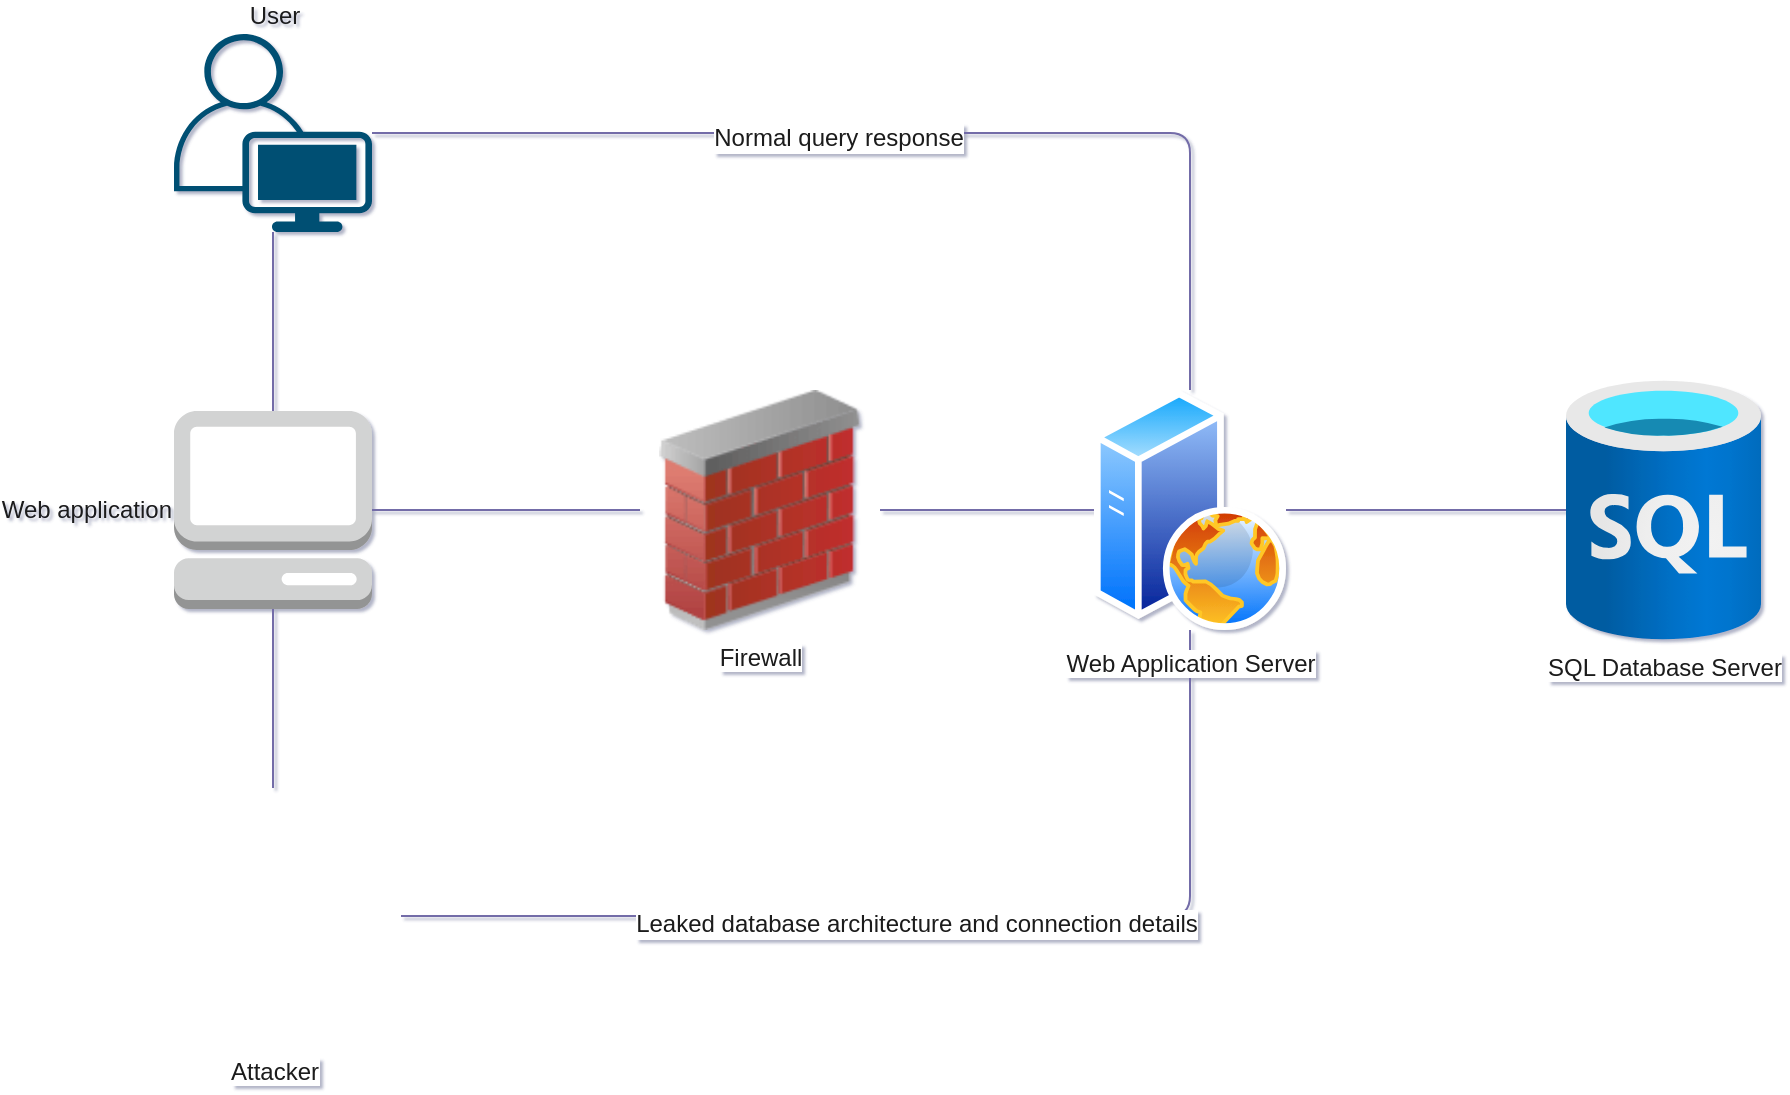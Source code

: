 <mxfile version="14.6.11" type="github">
  <diagram id="7gcUSTIZ7YSJ5vT40chW" name="Page-1">
    <mxGraphModel dx="1422" dy="762" grid="0" gridSize="10" guides="1" tooltips="1" connect="1" arrows="1" fold="1" page="1" pageScale="1" pageWidth="1100" pageHeight="850" math="0" shadow="1">
      <root>
        <mxCell id="0" />
        <mxCell id="1" parent="0" />
        <mxCell id="znl-4AqAwqSY6YVXTJ4J-30" value="" style="edgeStyle=orthogonalEdgeStyle;curved=0;rounded=1;sketch=0;orthogonalLoop=1;jettySize=auto;html=1;fontColor=#1A1A1A;strokeColor=#736CA8;endArrow=none;endFill=0;" edge="1" parent="1" source="znl-4AqAwqSY6YVXTJ4J-1" target="znl-4AqAwqSY6YVXTJ4J-13">
          <mxGeometry relative="1" as="geometry" />
        </mxCell>
        <mxCell id="znl-4AqAwqSY6YVXTJ4J-1" value="SQL Database Server" style="aspect=fixed;html=1;points=[];align=center;image;fontSize=12;image=img/lib/azure2/databases/SQL_Database.svg;fillColor=#5D7F99;strokeColor=#D0CEE2;fontColor=#1A1A1A;rounded=1;verticalAlign=top;" vertex="1" parent="1">
          <mxGeometry x="868" y="337" width="97.5" height="130" as="geometry" />
        </mxCell>
        <mxCell id="znl-4AqAwqSY6YVXTJ4J-33" value="" style="edgeStyle=orthogonalEdgeStyle;curved=0;rounded=1;sketch=0;orthogonalLoop=1;jettySize=auto;html=1;fontColor=#1A1A1A;strokeColor=#736CA8;endArrow=none;endFill=0;" edge="1" parent="1" source="znl-4AqAwqSY6YVXTJ4J-11" target="znl-4AqAwqSY6YVXTJ4J-14">
          <mxGeometry relative="1" as="geometry">
            <mxPoint x="335" y="402" as="targetPoint" />
          </mxGeometry>
        </mxCell>
        <mxCell id="znl-4AqAwqSY6YVXTJ4J-11" value="Firewall" style="image;html=1;image=img/lib/clip_art/networking/Firewall_02_128x128.png;rounded=1;sketch=0;fontColor=#1A1A1A;strokeColor=#D0CEE2;fillColor=#5D7F99;verticalAlign=top;" vertex="1" parent="1">
          <mxGeometry x="405" y="342" width="120" height="120" as="geometry" />
        </mxCell>
        <mxCell id="znl-4AqAwqSY6YVXTJ4J-26" value="" style="edgeStyle=orthogonalEdgeStyle;curved=0;rounded=1;sketch=0;orthogonalLoop=1;jettySize=auto;html=1;fontColor=#1A1A1A;strokeColor=#736CA8;endArrow=none;endFill=0;" edge="1" parent="1" source="znl-4AqAwqSY6YVXTJ4J-13" target="znl-4AqAwqSY6YVXTJ4J-20">
          <mxGeometry relative="1" as="geometry">
            <Array as="points">
              <mxPoint x="680" y="605" />
            </Array>
          </mxGeometry>
        </mxCell>
        <mxCell id="znl-4AqAwqSY6YVXTJ4J-29" value="Leaked database architecture and connection details" style="edgeLabel;html=1;align=center;verticalAlign=middle;resizable=0;points=[];fontColor=#1A1A1A;fontSize=12;" vertex="1" connectable="0" parent="znl-4AqAwqSY6YVXTJ4J-26">
          <mxGeometry x="0.042" y="4" relative="1" as="geometry">
            <mxPoint as="offset" />
          </mxGeometry>
        </mxCell>
        <mxCell id="znl-4AqAwqSY6YVXTJ4J-31" value="" style="edgeStyle=orthogonalEdgeStyle;curved=0;rounded=1;sketch=0;orthogonalLoop=1;jettySize=auto;html=1;fontColor=#1A1A1A;strokeColor=#736CA8;endArrow=none;endFill=0;" edge="1" parent="1" source="znl-4AqAwqSY6YVXTJ4J-13" target="znl-4AqAwqSY6YVXTJ4J-11">
          <mxGeometry relative="1" as="geometry" />
        </mxCell>
        <mxCell id="znl-4AqAwqSY6YVXTJ4J-13" value="Web Application Server" style="aspect=fixed;perimeter=ellipsePerimeter;html=1;align=center;shadow=0;dashed=0;spacingTop=3;image;image=img/lib/active_directory/web_server.svg;rounded=1;sketch=0;fontColor=#1A1A1A;strokeColor=#D0CEE2;fillColor=#5D7F99;verticalAlign=top;" vertex="1" parent="1">
          <mxGeometry x="632" y="342" width="96" height="120" as="geometry" />
        </mxCell>
        <mxCell id="znl-4AqAwqSY6YVXTJ4J-14" value="Web application" style="outlineConnect=0;dashed=0;verticalLabelPosition=middle;verticalAlign=middle;align=right;html=1;shape=mxgraph.aws3.management_console;fillColor=#D2D3D3;gradientColor=none;rounded=1;sketch=0;fontColor=#1A1A1A;strokeColor=#D0CEE2;labelPosition=left;" vertex="1" parent="1">
          <mxGeometry x="172" y="352.5" width="99" height="99" as="geometry" />
        </mxCell>
        <mxCell id="znl-4AqAwqSY6YVXTJ4J-21" value="" style="edgeStyle=orthogonalEdgeStyle;curved=0;rounded=1;sketch=0;orthogonalLoop=1;jettySize=auto;html=1;fontColor=#1A1A1A;strokeColor=#736CA8;endArrow=none;endFill=0;" edge="1" parent="1" source="znl-4AqAwqSY6YVXTJ4J-19" target="znl-4AqAwqSY6YVXTJ4J-14">
          <mxGeometry relative="1" as="geometry" />
        </mxCell>
        <mxCell id="znl-4AqAwqSY6YVXTJ4J-24" value="" style="edgeStyle=orthogonalEdgeStyle;curved=0;rounded=1;sketch=0;orthogonalLoop=1;jettySize=auto;html=1;fontColor=#1A1A1A;strokeColor=#736CA8;endArrow=none;endFill=0;" edge="1" parent="1" source="znl-4AqAwqSY6YVXTJ4J-19" target="znl-4AqAwqSY6YVXTJ4J-13">
          <mxGeometry relative="1" as="geometry" />
        </mxCell>
        <mxCell id="znl-4AqAwqSY6YVXTJ4J-34" value="Normal query response" style="edgeLabel;html=1;align=center;verticalAlign=middle;resizable=0;points=[];fontSize=12;fontColor=#1A1A1A;" vertex="1" connectable="0" parent="znl-4AqAwqSY6YVXTJ4J-24">
          <mxGeometry x="-0.133" y="-1" relative="1" as="geometry">
            <mxPoint y="1" as="offset" />
          </mxGeometry>
        </mxCell>
        <mxCell id="znl-4AqAwqSY6YVXTJ4J-19" value="User" style="points=[[0.35,0,0],[0.98,0.51,0],[1,0.71,0],[0.67,1,0],[0,0.795,0],[0,0.65,0]];verticalLabelPosition=top;html=1;verticalAlign=bottom;aspect=fixed;align=center;pointerEvents=1;shape=mxgraph.cisco19.user;fillColor=#005073;strokeColor=none;rounded=1;sketch=0;fontColor=#1A1A1A;labelPosition=center;" vertex="1" parent="1">
          <mxGeometry x="172" y="164" width="99" height="99" as="geometry" />
        </mxCell>
        <mxCell id="znl-4AqAwqSY6YVXTJ4J-22" value="" style="edgeStyle=orthogonalEdgeStyle;curved=0;rounded=1;sketch=0;orthogonalLoop=1;jettySize=auto;html=1;fontColor=#1A1A1A;strokeColor=#736CA8;endArrow=none;endFill=0;" edge="1" parent="1" source="znl-4AqAwqSY6YVXTJ4J-20" target="znl-4AqAwqSY6YVXTJ4J-14">
          <mxGeometry relative="1" as="geometry" />
        </mxCell>
        <mxCell id="znl-4AqAwqSY6YVXTJ4J-20" value="Attacker" style="shape=image;html=1;verticalAlign=top;verticalLabelPosition=bottom;labelBackgroundColor=#ffffff;imageAspect=0;aspect=fixed;image=https://cdn0.iconfinder.com/data/icons/kameleon-free-pack-rounded/110/Hacker-128.png;rounded=1;sketch=0;fontColor=#1A1A1A;strokeColor=#D0CEE2;fillColor=#5D7F99;" vertex="1" parent="1">
          <mxGeometry x="157.5" y="541" width="128" height="128" as="geometry" />
        </mxCell>
        <mxCell id="znl-4AqAwqSY6YVXTJ4J-23" value="" style="shape=waypoint;sketch=0;size=6;pointerEvents=1;points=[];fillColor=#005073;resizable=0;rotatable=0;perimeter=centerPerimeter;snapToPoint=1;rounded=1;fontColor=#1A1A1A;verticalAlign=top;strokeColor=none;allowArrows=0;" vertex="1" parent="1">
          <mxGeometry x="665" y="317" width="40" height="40" as="geometry" />
        </mxCell>
      </root>
    </mxGraphModel>
  </diagram>
</mxfile>
